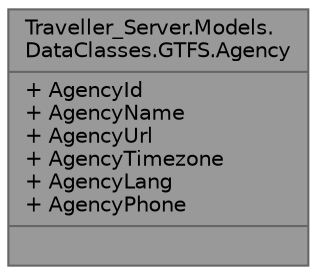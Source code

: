 digraph "Traveller_Server.Models.DataClasses.GTFS.Agency"
{
 // LATEX_PDF_SIZE
  bgcolor="transparent";
  edge [fontname=Helvetica,fontsize=10,labelfontname=Helvetica,labelfontsize=10];
  node [fontname=Helvetica,fontsize=10,shape=box,height=0.2,width=0.4];
  Node1 [shape=record,label="{Traveller_Server.Models.\lDataClasses.GTFS.Agency\n|+ AgencyId\l+ AgencyName\l+ AgencyUrl\l+ AgencyTimezone\l+ AgencyLang\l+ AgencyPhone\l|}",height=0.2,width=0.4,color="gray40", fillcolor="grey60", style="filled", fontcolor="black",tooltip="This class represents an Agency represented through the GTFS format. An agency is the entity that dis..."];
}
